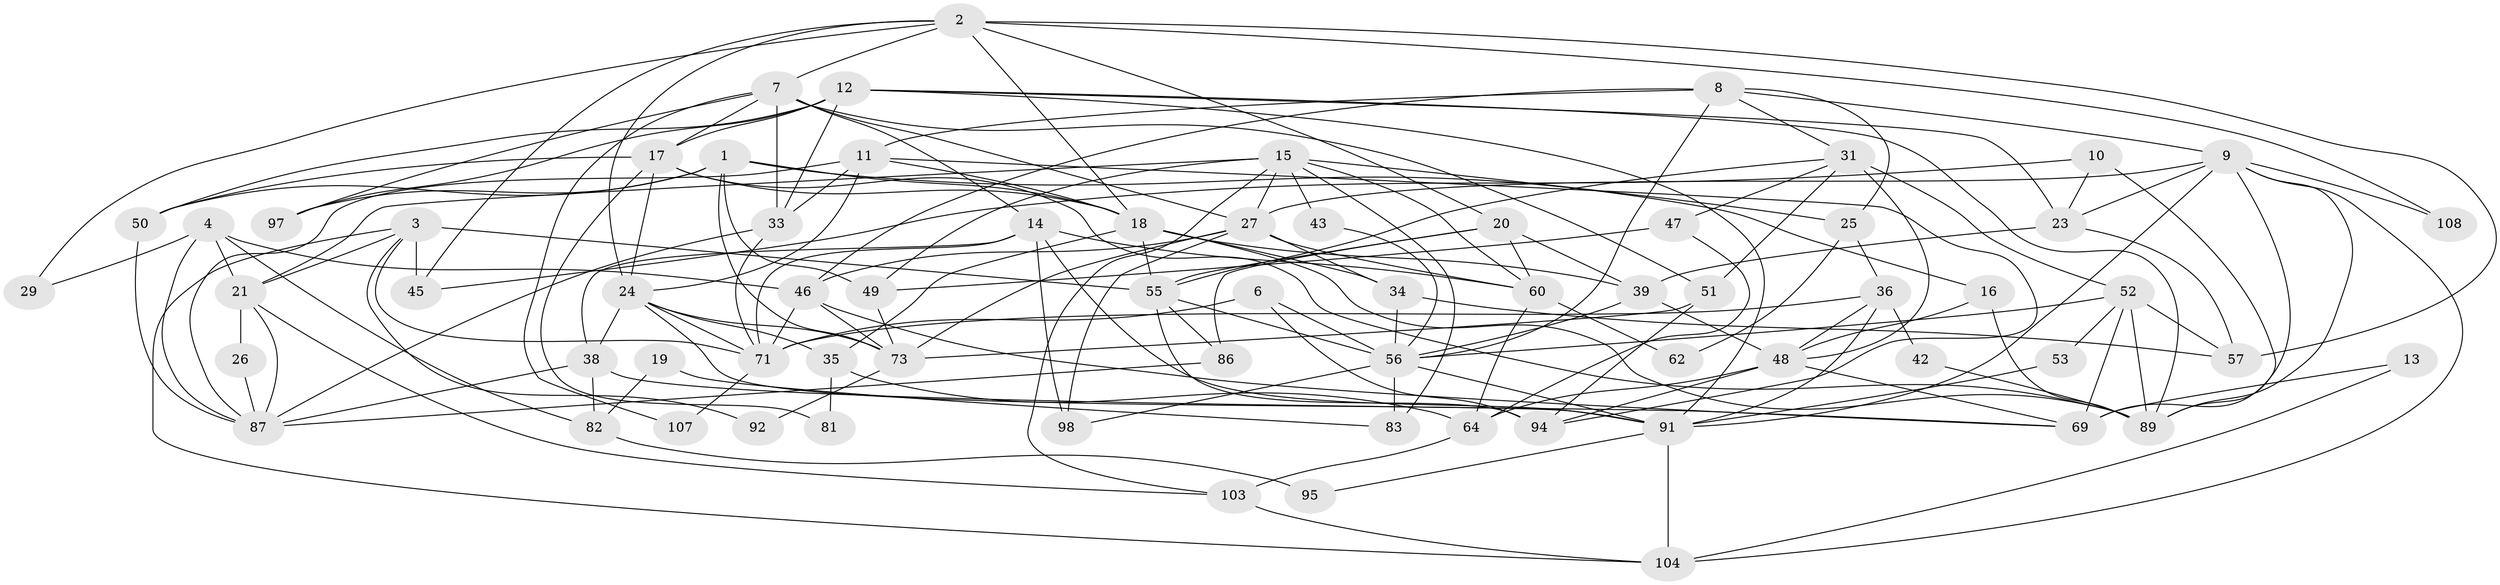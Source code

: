 // Generated by graph-tools (version 1.1) at 2025/24/03/03/25 07:24:00]
// undirected, 69 vertices, 170 edges
graph export_dot {
graph [start="1"]
  node [color=gray90,style=filled];
  1 [super="+44"];
  2 [super="+80"];
  3 [super="+5"];
  4 [super="+41"];
  6 [super="+32"];
  7 [super="+22"];
  8 [super="+74"];
  9 [super="+59"];
  10;
  11 [super="+54"];
  12 [super="+67"];
  13;
  14 [super="+75"];
  15 [super="+28"];
  16 [super="+30"];
  17 [super="+70"];
  18 [super="+84"];
  19;
  20 [super="+40"];
  21 [super="+58"];
  23 [super="+90"];
  24 [super="+105"];
  25;
  26;
  27 [super="+72"];
  29;
  31 [super="+37"];
  33;
  34 [super="+76"];
  35;
  36 [super="+79"];
  38 [super="+85"];
  39 [super="+61"];
  42;
  43;
  45;
  46 [super="+101"];
  47;
  48 [super="+88"];
  49;
  50;
  51;
  52 [super="+65"];
  53;
  55 [super="+66"];
  56 [super="+63"];
  57 [super="+99"];
  60 [super="+68"];
  62;
  64 [super="+77"];
  69 [super="+100"];
  71 [super="+93"];
  73 [super="+78"];
  81;
  82;
  83;
  86;
  87 [super="+96"];
  89 [super="+102"];
  91 [super="+106"];
  92;
  94;
  95;
  97;
  98;
  103;
  104;
  107;
  108;
  1 -- 50;
  1 -- 49;
  1 -- 73;
  1 -- 18;
  1 -- 97;
  1 -- 16;
  2 -- 20;
  2 -- 29;
  2 -- 24;
  2 -- 57;
  2 -- 18;
  2 -- 7;
  2 -- 108;
  2 -- 45;
  3 -- 104;
  3 -- 92;
  3 -- 21;
  3 -- 71;
  3 -- 45;
  3 -- 55;
  4 -- 46;
  4 -- 87;
  4 -- 21;
  4 -- 82;
  4 -- 29;
  6 -- 56;
  6 -- 94;
  6 -- 71;
  7 -- 33;
  7 -- 51;
  7 -- 97;
  7 -- 107;
  7 -- 17;
  7 -- 27;
  7 -- 14;
  8 -- 56;
  8 -- 9;
  8 -- 31;
  8 -- 46;
  8 -- 25;
  8 -- 11;
  9 -- 27;
  9 -- 23;
  9 -- 104;
  9 -- 91;
  9 -- 108;
  9 -- 69;
  9 -- 89;
  10 -- 23;
  10 -- 45;
  10 -- 89;
  11 -- 94;
  11 -- 33;
  11 -- 18;
  11 -- 87;
  11 -- 24;
  12 -- 33;
  12 -- 89;
  12 -- 91;
  12 -- 17;
  12 -- 50;
  12 -- 97;
  12 -- 23;
  13 -- 104;
  13 -- 69;
  14 -- 98;
  14 -- 91;
  14 -- 60;
  14 -- 38;
  14 -- 71;
  15 -- 49;
  15 -- 60;
  15 -- 25;
  15 -- 43;
  15 -- 83;
  15 -- 103;
  15 -- 21;
  15 -- 27;
  16 -- 48;
  16 -- 89;
  17 -- 50;
  17 -- 18;
  17 -- 81;
  17 -- 24;
  17 -- 89;
  18 -- 89;
  18 -- 35;
  18 -- 55;
  18 -- 34;
  18 -- 39;
  19 -- 82;
  19 -- 83;
  20 -- 60;
  20 -- 86;
  20 -- 55;
  20 -- 39;
  21 -- 103;
  21 -- 26;
  21 -- 87;
  23 -- 57 [weight=2];
  23 -- 39 [weight=2];
  24 -- 73;
  24 -- 35;
  24 -- 38;
  24 -- 71;
  24 -- 91;
  25 -- 36 [weight=2];
  25 -- 62;
  26 -- 87;
  27 -- 34;
  27 -- 98;
  27 -- 73;
  27 -- 46;
  27 -- 60;
  31 -- 51;
  31 -- 47;
  31 -- 55;
  31 -- 48;
  31 -- 52;
  33 -- 71;
  33 -- 87;
  34 -- 56 [weight=2];
  34 -- 57;
  35 -- 64;
  35 -- 81;
  36 -- 48;
  36 -- 71;
  36 -- 42;
  36 -- 91;
  38 -- 82;
  38 -- 69;
  38 -- 87;
  39 -- 48;
  39 -- 56;
  42 -- 89;
  43 -- 56;
  46 -- 69;
  46 -- 71;
  46 -- 73;
  47 -- 49;
  47 -- 64;
  48 -- 94;
  48 -- 64;
  48 -- 69;
  49 -- 73;
  50 -- 87;
  51 -- 73;
  51 -- 94;
  52 -- 89;
  52 -- 53;
  52 -- 57;
  52 -- 56 [weight=2];
  52 -- 69 [weight=2];
  53 -- 91;
  55 -- 86;
  55 -- 94;
  55 -- 56;
  56 -- 83;
  56 -- 91;
  56 -- 98;
  60 -- 64;
  60 -- 62;
  64 -- 103;
  71 -- 107;
  73 -- 92;
  82 -- 95;
  86 -- 87;
  91 -- 104;
  91 -- 95;
  103 -- 104;
}
